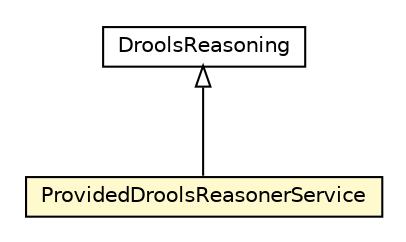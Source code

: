 #!/usr/local/bin/dot
#
# Class diagram 
# Generated by UMLGraph version R5_6-24-gf6e263 (http://www.umlgraph.org/)
#

digraph G {
	edge [fontname="Helvetica",fontsize=10,labelfontname="Helvetica",labelfontsize=10];
	node [fontname="Helvetica",fontsize=10,shape=plaintext];
	nodesep=0.25;
	ranksep=0.5;
	// org.universAAL.drools.ProvidedDroolsReasonerService
	c4712 [label=<<table title="org.universAAL.drools.ProvidedDroolsReasonerService" border="0" cellborder="1" cellspacing="0" cellpadding="2" port="p" bgcolor="lemonChiffon" href="./ProvidedDroolsReasonerService.html">
		<tr><td><table border="0" cellspacing="0" cellpadding="1">
<tr><td align="center" balign="center"> ProvidedDroolsReasonerService </td></tr>
		</table></td></tr>
		</table>>, URL="./ProvidedDroolsReasonerService.html", fontname="Helvetica", fontcolor="black", fontsize=10.0];
	//org.universAAL.drools.ProvidedDroolsReasonerService extends org.universAAL.ontology.drools.DroolsReasoning
	c4723:p -> c4712:p [dir=back,arrowtail=empty];
	// org.universAAL.ontology.drools.DroolsReasoning
	c4723 [label=<<table title="org.universAAL.ontology.drools.DroolsReasoning" border="0" cellborder="1" cellspacing="0" cellpadding="2" port="p" href="http://java.sun.com/j2se/1.4.2/docs/api/org/universAAL/ontology/drools/DroolsReasoning.html">
		<tr><td><table border="0" cellspacing="0" cellpadding="1">
<tr><td align="center" balign="center"> DroolsReasoning </td></tr>
		</table></td></tr>
		</table>>, URL="http://java.sun.com/j2se/1.4.2/docs/api/org/universAAL/ontology/drools/DroolsReasoning.html", fontname="Helvetica", fontcolor="black", fontsize=10.0];
}

